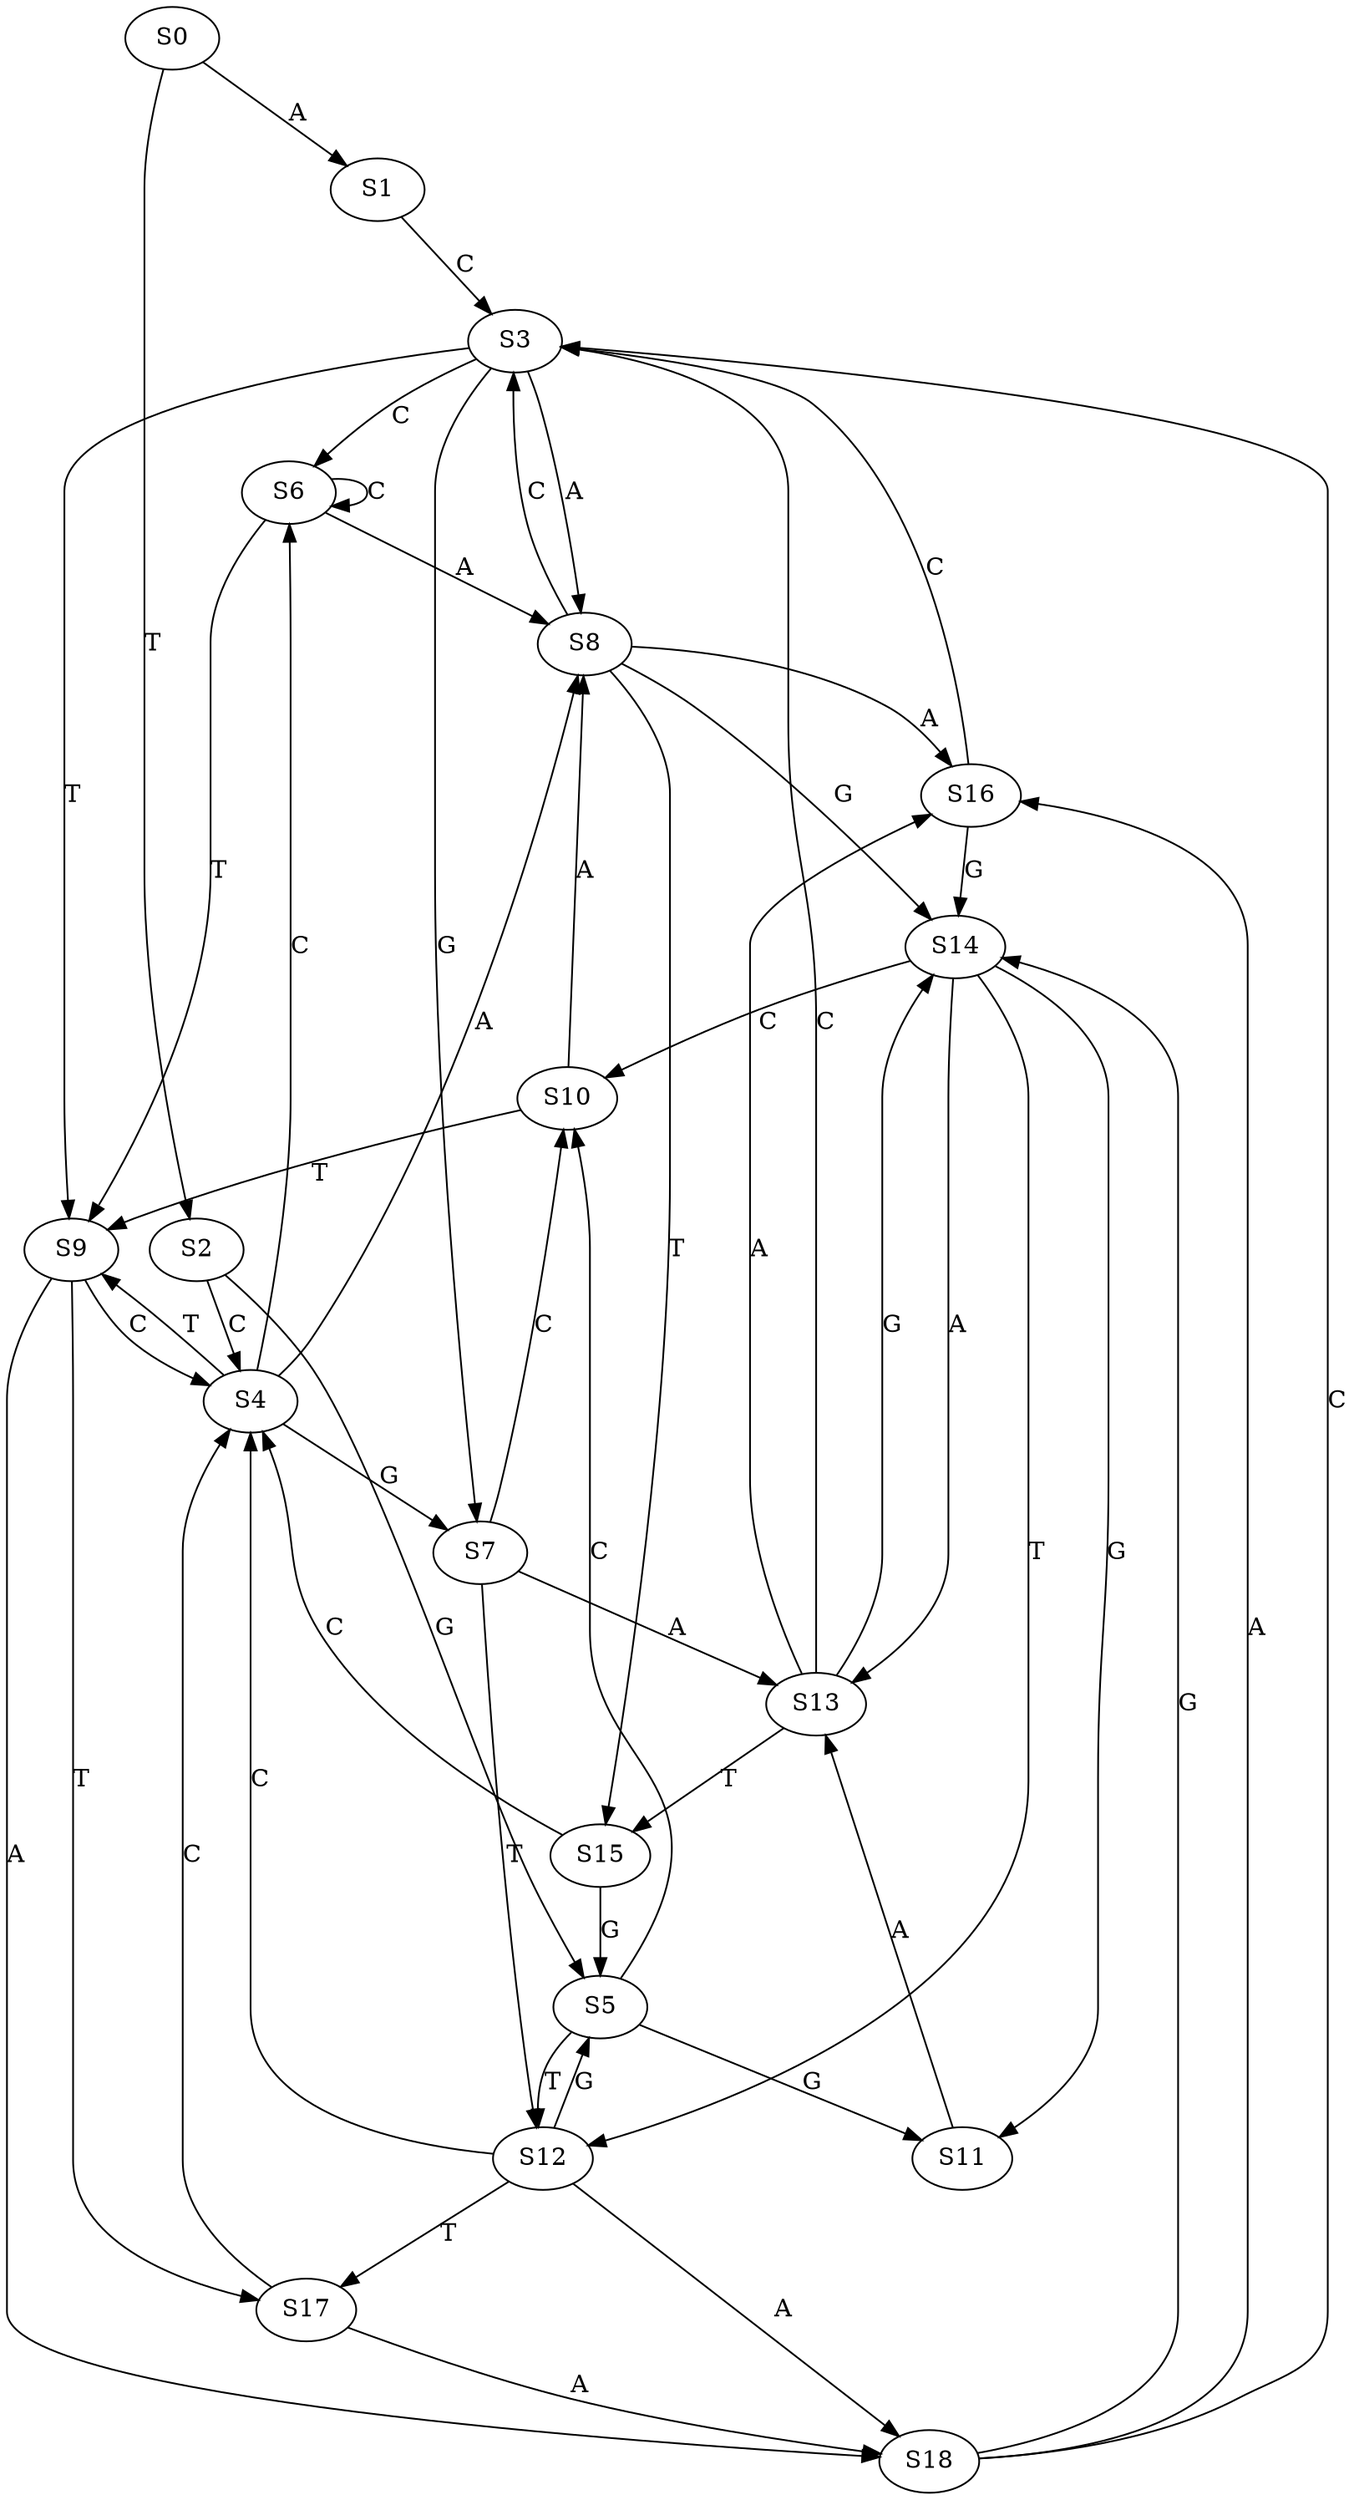 strict digraph  {
	S0 -> S1 [ label = A ];
	S0 -> S2 [ label = T ];
	S1 -> S3 [ label = C ];
	S2 -> S4 [ label = C ];
	S2 -> S5 [ label = G ];
	S3 -> S6 [ label = C ];
	S3 -> S7 [ label = G ];
	S3 -> S8 [ label = A ];
	S3 -> S9 [ label = T ];
	S4 -> S8 [ label = A ];
	S4 -> S6 [ label = C ];
	S4 -> S7 [ label = G ];
	S4 -> S9 [ label = T ];
	S5 -> S10 [ label = C ];
	S5 -> S11 [ label = G ];
	S5 -> S12 [ label = T ];
	S6 -> S8 [ label = A ];
	S6 -> S9 [ label = T ];
	S6 -> S6 [ label = C ];
	S7 -> S13 [ label = A ];
	S7 -> S10 [ label = C ];
	S7 -> S12 [ label = T ];
	S8 -> S14 [ label = G ];
	S8 -> S15 [ label = T ];
	S8 -> S16 [ label = A ];
	S8 -> S3 [ label = C ];
	S9 -> S17 [ label = T ];
	S9 -> S18 [ label = A ];
	S9 -> S4 [ label = C ];
	S10 -> S8 [ label = A ];
	S10 -> S9 [ label = T ];
	S11 -> S13 [ label = A ];
	S12 -> S4 [ label = C ];
	S12 -> S17 [ label = T ];
	S12 -> S18 [ label = A ];
	S12 -> S5 [ label = G ];
	S13 -> S16 [ label = A ];
	S13 -> S15 [ label = T ];
	S13 -> S3 [ label = C ];
	S13 -> S14 [ label = G ];
	S14 -> S12 [ label = T ];
	S14 -> S10 [ label = C ];
	S14 -> S13 [ label = A ];
	S14 -> S11 [ label = G ];
	S15 -> S5 [ label = G ];
	S15 -> S4 [ label = C ];
	S16 -> S14 [ label = G ];
	S16 -> S3 [ label = C ];
	S17 -> S18 [ label = A ];
	S17 -> S4 [ label = C ];
	S18 -> S14 [ label = G ];
	S18 -> S3 [ label = C ];
	S18 -> S16 [ label = A ];
}
